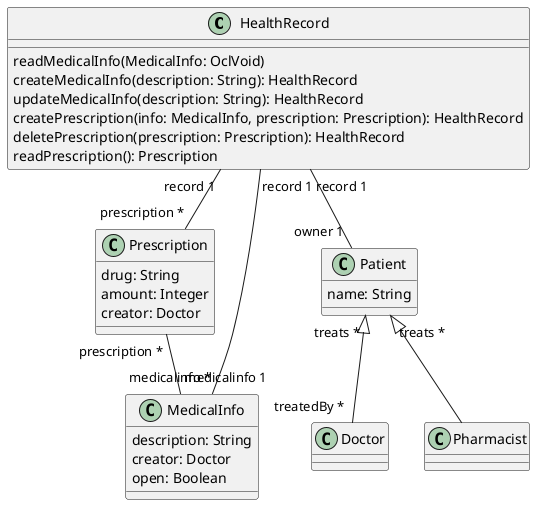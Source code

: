 @startuml HealthRecord

' classes '
class HealthRecord{
    readMedicalInfo(MedicalInfo: OclVoid)
    createMedicalInfo(description: String): HealthRecord
    updateMedicalInfo(description: String): HealthRecord
    createPrescription(info: MedicalInfo, prescription: Prescription): HealthRecord
    deletePrescription(prescription: Prescription): HealthRecord
    readPrescription(): Prescription
}

class Prescription{
    drug: String
    amount: Integer
    creator: Doctor
}

class MedicalInfo{
    description: String
    creator: Doctor
    open: Boolean
}

class Patient{
    name: String
}

class Doctor{}

class Pharmacist{}

' associations '
HealthRecord "record 1" -- "owner 1" Patient

HealthRecord "record 1" -- "prescription *" Prescription

HealthRecord "record 1" -- "medicalinfo *" MedicalInfo

Prescription "prescription *" -- "medicalinfo 1" MedicalInfo

Patient "treats *" <|-- "treatedBy *" Doctor

Patient "treats *" <|-- Pharmacist

@enduml
